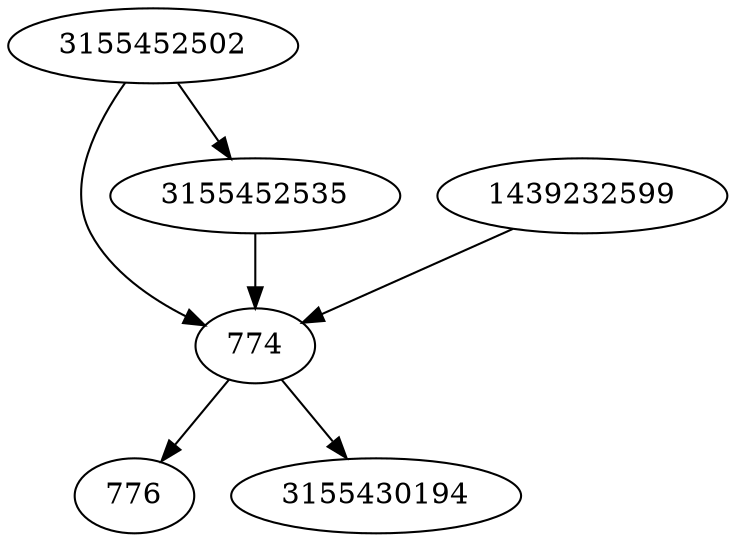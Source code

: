 strict digraph  {
774;
3155452535;
776;
3155430194;
3155452502;
1439232599;
774 -> 3155430194;
774 -> 776;
3155452535 -> 774;
3155452502 -> 774;
3155452502 -> 3155452535;
1439232599 -> 774;
}

